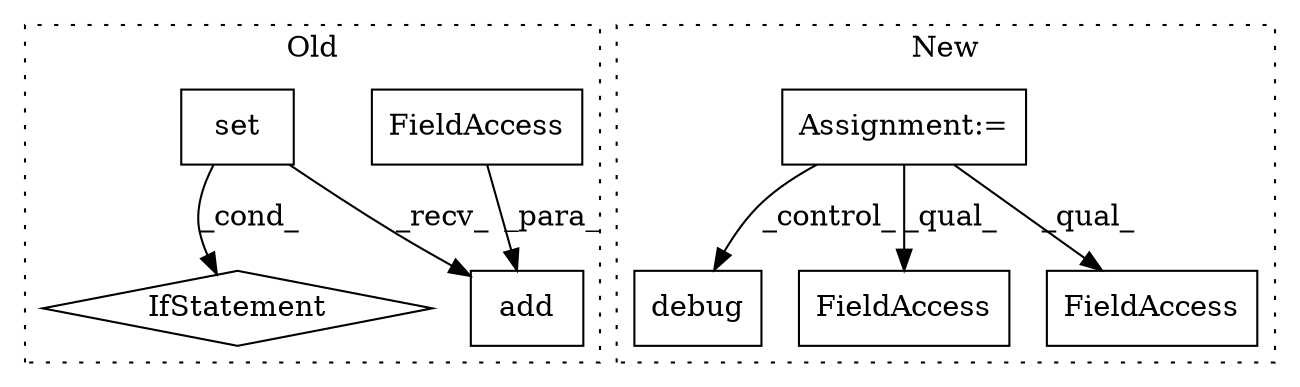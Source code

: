 digraph G {
subgraph cluster0 {
1 [label="add" a="32" s="6977,6994" l="4,1" shape="box"];
4 [label="FieldAccess" a="22" s="6981" l="13" shape="box"];
7 [label="set" a="32" s="6626" l="5" shape="box"];
8 [label="IfStatement" a="25" s="6835,6877" l="12,2" shape="diamond"];
label = "Old";
style="dotted";
}
subgraph cluster1 {
2 [label="debug" a="32" s="5782" l="7" shape="box"];
3 [label="Assignment:=" a="7" s="5472,5587" l="53,2" shape="box"];
5 [label="FieldAccess" a="22" s="5738" l="26" shape="box"];
6 [label="FieldAccess" a="22" s="5609" l="25" shape="box"];
label = "New";
style="dotted";
}
3 -> 6 [label="_qual_"];
3 -> 5 [label="_qual_"];
3 -> 2 [label="_control_"];
4 -> 1 [label="_para_"];
7 -> 8 [label="_cond_"];
7 -> 1 [label="_recv_"];
}